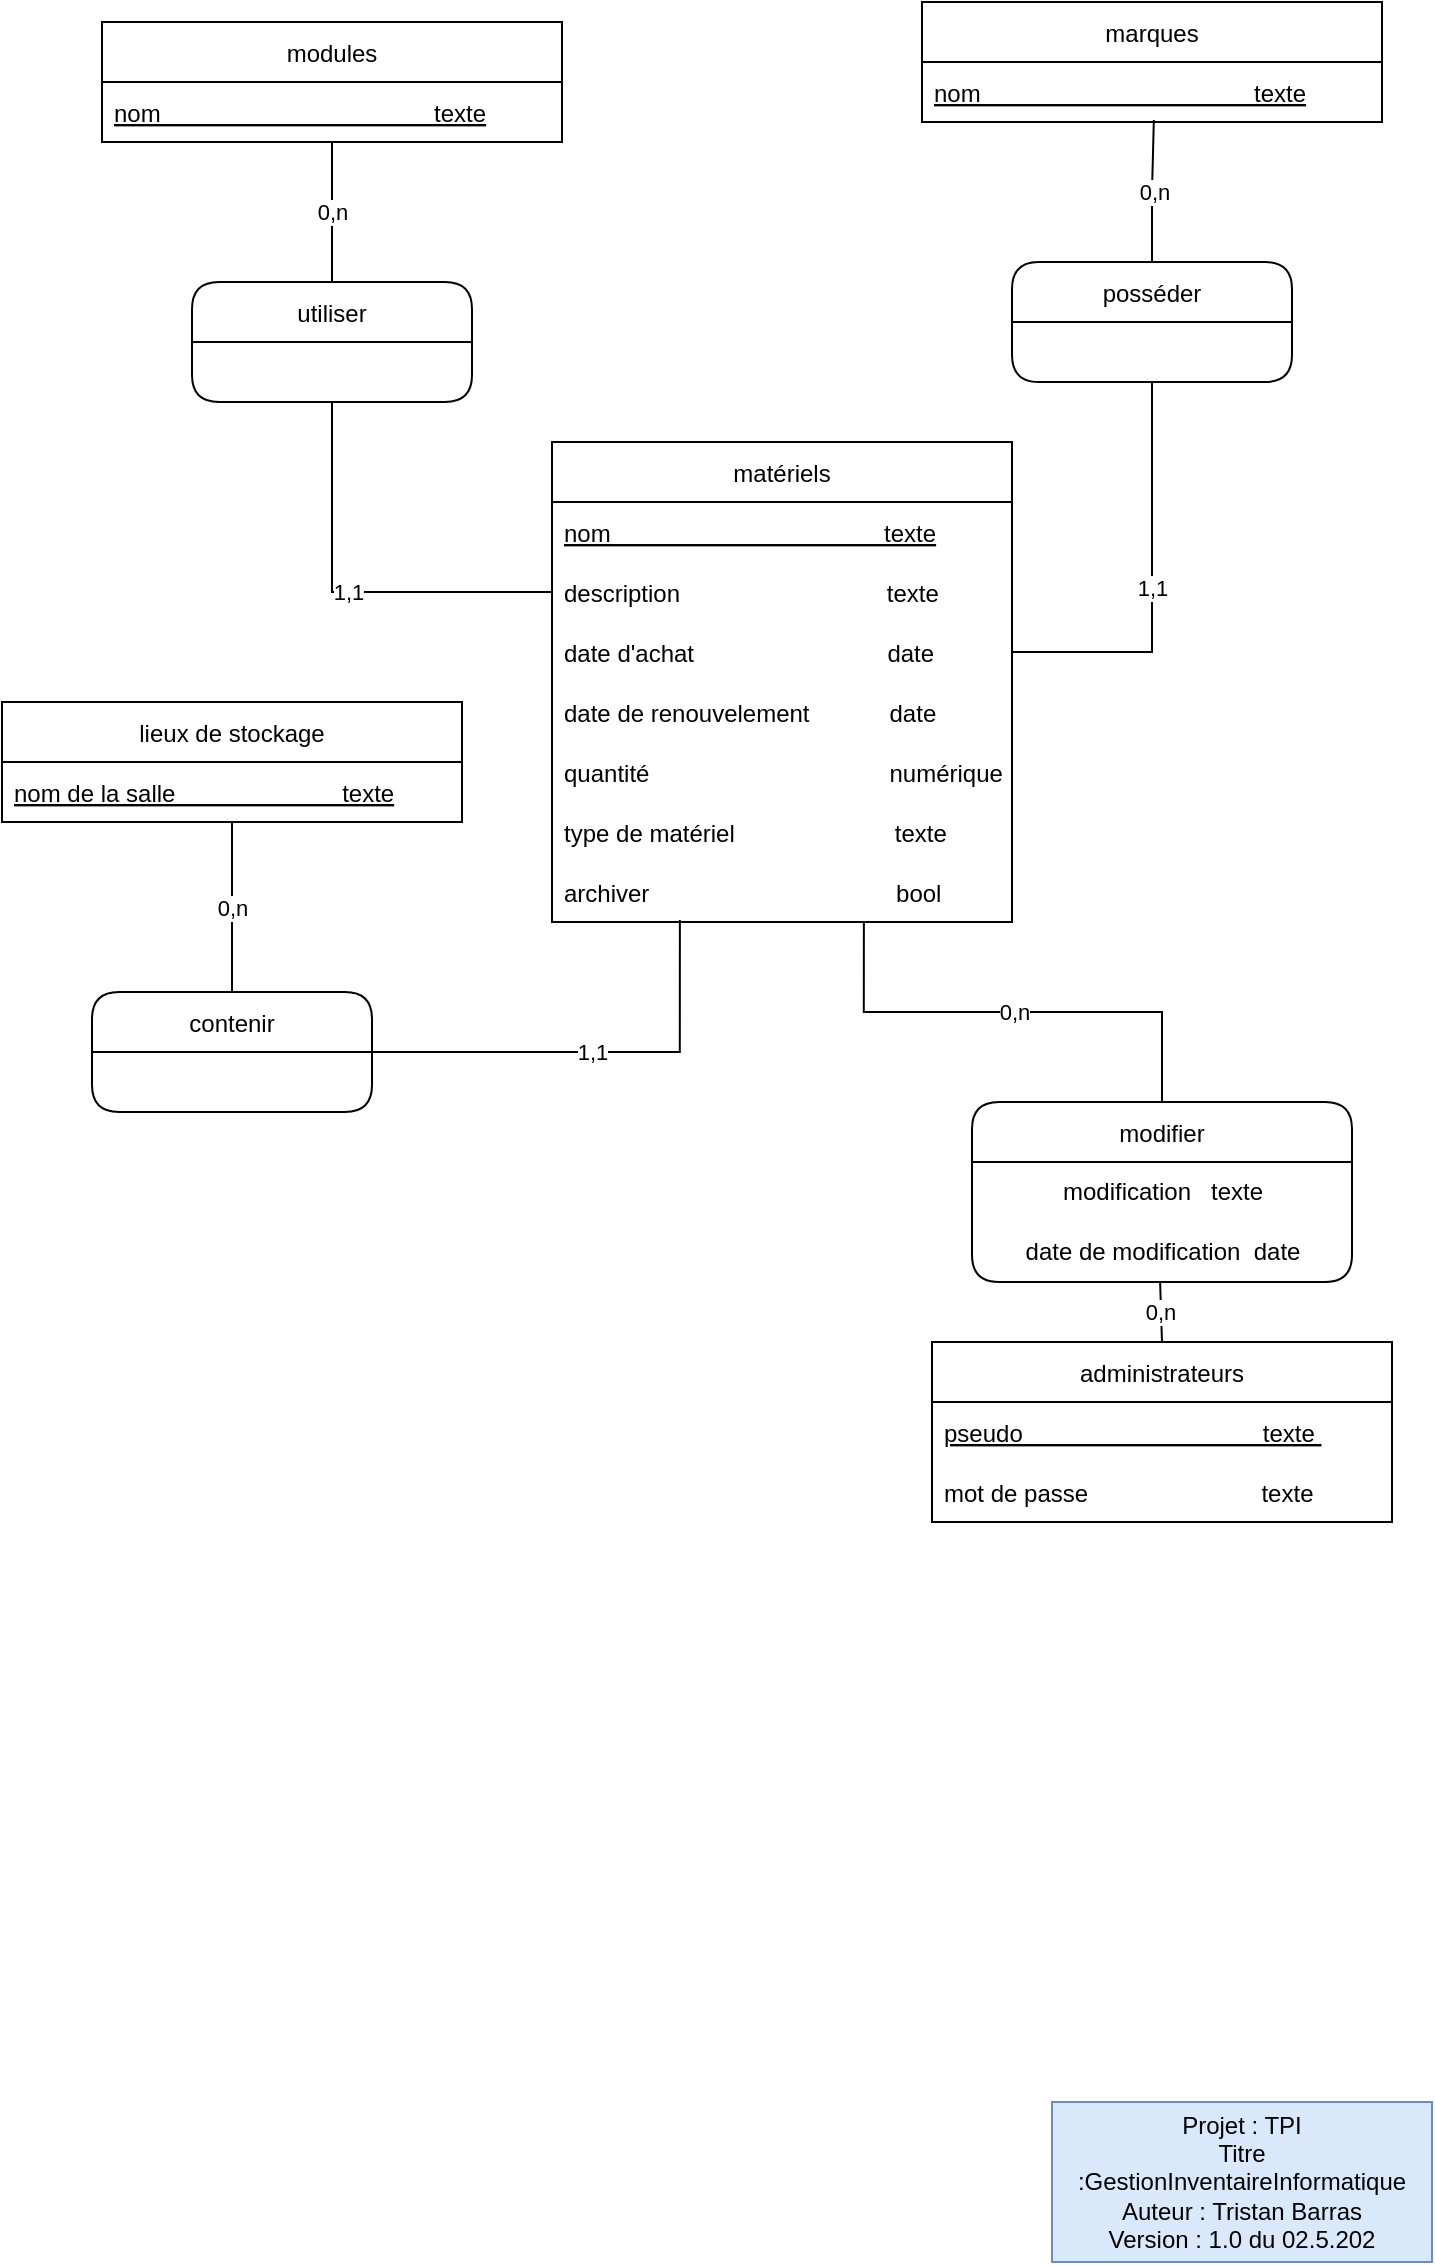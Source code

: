 <mxfile version="21.2.1" type="device">
  <diagram id="Myk2c-XO8lc3Wj15U25M" name="Page-1">
    <mxGraphModel dx="472" dy="828" grid="1" gridSize="10" guides="1" tooltips="1" connect="1" arrows="1" fold="1" page="1" pageScale="1" pageWidth="827" pageHeight="1169" math="0" shadow="0">
      <root>
        <mxCell id="0" />
        <mxCell id="1" parent="0" />
        <mxCell id="oHcUYrTH8CvSLiKEDkyM-22" value="0,n" style="edgeStyle=orthogonalEdgeStyle;rounded=0;orthogonalLoop=1;jettySize=auto;html=1;exitX=0.5;exitY=0;exitDx=0;exitDy=0;entryX=0.495;entryY=1;entryDx=0;entryDy=0;entryPerimeter=0;endArrow=none;endFill=0;" parent="1" source="_bfZ_17q64dIlIBrm2wk-6" target="oHcUYrTH8CvSLiKEDkyM-10" edge="1">
          <mxGeometry relative="1" as="geometry" />
        </mxCell>
        <mxCell id="_bfZ_17q64dIlIBrm2wk-6" value="administrateurs" style="swimlane;fontStyle=0;childLayout=stackLayout;horizontal=1;startSize=30;horizontalStack=0;resizeParent=1;resizeParentMax=0;resizeLast=0;collapsible=1;marginBottom=0;" parent="1" vertex="1">
          <mxGeometry x="560" y="700" width="230" height="90" as="geometry" />
        </mxCell>
        <mxCell id="_bfZ_17q64dIlIBrm2wk-8" value="pseudo                                    texte " style="text;strokeColor=none;fillColor=none;align=left;verticalAlign=middle;spacingLeft=4;spacingRight=4;overflow=hidden;points=[[0,0.5],[1,0.5]];portConstraint=eastwest;rotatable=0;fontStyle=4" parent="_bfZ_17q64dIlIBrm2wk-6" vertex="1">
          <mxGeometry y="30" width="230" height="30" as="geometry" />
        </mxCell>
        <mxCell id="Mbh-8LhL-eHF9Wx7JLHP-1" value="mot de passe                          texte" style="text;strokeColor=none;fillColor=none;align=left;verticalAlign=middle;spacingLeft=4;spacingRight=4;overflow=hidden;points=[[0,0.5],[1,0.5]];portConstraint=eastwest;rotatable=0;fontStyle=0" parent="_bfZ_17q64dIlIBrm2wk-6" vertex="1">
          <mxGeometry y="60" width="230" height="30" as="geometry" />
        </mxCell>
        <mxCell id="_bfZ_17q64dIlIBrm2wk-20" value="matériels" style="swimlane;fontStyle=0;childLayout=stackLayout;horizontal=1;startSize=30;horizontalStack=0;resizeParent=1;resizeParentMax=0;resizeLast=0;collapsible=1;marginBottom=0;" parent="1" vertex="1">
          <mxGeometry x="370" y="250" width="230" height="240" as="geometry" />
        </mxCell>
        <mxCell id="BuztBSBVLQqKi-VXdzew-2" value="nom                                         texte" style="text;strokeColor=none;fillColor=none;align=left;verticalAlign=middle;spacingLeft=4;spacingRight=4;overflow=hidden;points=[[0,0.5],[1,0.5]];portConstraint=eastwest;rotatable=0;fontStyle=4" parent="_bfZ_17q64dIlIBrm2wk-20" vertex="1">
          <mxGeometry y="30" width="230" height="30" as="geometry" />
        </mxCell>
        <mxCell id="oHcUYrTH8CvSLiKEDkyM-1" value="description                               texte" style="text;strokeColor=none;fillColor=none;align=left;verticalAlign=middle;spacingLeft=4;spacingRight=4;overflow=hidden;points=[[0,0.5],[1,0.5]];portConstraint=eastwest;rotatable=0;fontStyle=0" parent="_bfZ_17q64dIlIBrm2wk-20" vertex="1">
          <mxGeometry y="60" width="230" height="30" as="geometry" />
        </mxCell>
        <mxCell id="BuztBSBVLQqKi-VXdzew-5" value="date d&#39;achat                             date" style="text;strokeColor=none;fillColor=none;align=left;verticalAlign=middle;spacingLeft=4;spacingRight=4;overflow=hidden;points=[[0,0.5],[1,0.5]];portConstraint=eastwest;rotatable=0;fontStyle=0" parent="_bfZ_17q64dIlIBrm2wk-20" vertex="1">
          <mxGeometry y="90" width="230" height="30" as="geometry" />
        </mxCell>
        <mxCell id="BuztBSBVLQqKi-VXdzew-1" value="date de renouvelement            date" style="text;strokeColor=none;fillColor=none;align=left;verticalAlign=middle;spacingLeft=4;spacingRight=4;overflow=hidden;points=[[0,0.5],[1,0.5]];portConstraint=eastwest;rotatable=0;fontStyle=0" parent="_bfZ_17q64dIlIBrm2wk-20" vertex="1">
          <mxGeometry y="120" width="230" height="30" as="geometry" />
        </mxCell>
        <mxCell id="BuztBSBVLQqKi-VXdzew-8" value="quantité                                    numérique" style="text;strokeColor=none;fillColor=none;align=left;verticalAlign=middle;spacingLeft=4;spacingRight=4;overflow=hidden;points=[[0,0.5],[1,0.5]];portConstraint=eastwest;rotatable=0;fontStyle=0" parent="_bfZ_17q64dIlIBrm2wk-20" vertex="1">
          <mxGeometry y="150" width="230" height="30" as="geometry" />
        </mxCell>
        <mxCell id="BuztBSBVLQqKi-VXdzew-7" value="type de matériel                        texte" style="text;strokeColor=none;fillColor=none;align=left;verticalAlign=middle;spacingLeft=4;spacingRight=4;overflow=hidden;points=[[0,0.5],[1,0.5]];portConstraint=eastwest;rotatable=0;fontStyle=0" parent="_bfZ_17q64dIlIBrm2wk-20" vertex="1">
          <mxGeometry y="180" width="230" height="30" as="geometry" />
        </mxCell>
        <mxCell id="oHcUYrTH8CvSLiKEDkyM-6" value="archiver                                     bool" style="text;strokeColor=none;fillColor=none;align=left;verticalAlign=middle;spacingLeft=4;spacingRight=4;overflow=hidden;points=[[0,0.5],[1,0.5]];portConstraint=eastwest;rotatable=0;fontStyle=0" parent="_bfZ_17q64dIlIBrm2wk-20" vertex="1">
          <mxGeometry y="210" width="230" height="30" as="geometry" />
        </mxCell>
        <mxCell id="ALkGHs4pYorRjZL_PmKQ-1" value="Projet : TPI&lt;br&gt;Titre :GestionInventaireInformatique&lt;br&gt;Auteur : Tristan Barras&lt;br&gt;Version : 1.0 du 02.5.202" style="rounded=0;whiteSpace=wrap;html=1;fillColor=#dae8fc;strokeColor=#6c8ebf;" parent="1" vertex="1">
          <mxGeometry x="620" y="1080" width="190" height="80" as="geometry" />
        </mxCell>
        <mxCell id="YG6jxeQ6V6Dh80zVmuSg-5" value="marques" style="swimlane;fontStyle=0;childLayout=stackLayout;horizontal=1;startSize=30;horizontalStack=0;resizeParent=1;resizeParentMax=0;resizeLast=0;collapsible=1;marginBottom=0;" parent="1" vertex="1">
          <mxGeometry x="555" y="30" width="230" height="60" as="geometry" />
        </mxCell>
        <mxCell id="YG6jxeQ6V6Dh80zVmuSg-6" value="nom                                         texte" style="text;strokeColor=none;fillColor=none;align=left;verticalAlign=middle;spacingLeft=4;spacingRight=4;overflow=hidden;points=[[0,0.5],[1,0.5]];portConstraint=eastwest;rotatable=0;fontStyle=4" parent="YG6jxeQ6V6Dh80zVmuSg-5" vertex="1">
          <mxGeometry y="30" width="230" height="30" as="geometry" />
        </mxCell>
        <mxCell id="oHcUYrTH8CvSLiKEDkyM-12" value="0,n" style="edgeStyle=orthogonalEdgeStyle;rounded=0;orthogonalLoop=1;jettySize=auto;html=1;exitX=0.5;exitY=0;exitDx=0;exitDy=0;entryX=0.504;entryY=0.967;entryDx=0;entryDy=0;entryPerimeter=0;endArrow=none;endFill=0;" parent="1" source="YG6jxeQ6V6Dh80zVmuSg-9" target="YG6jxeQ6V6Dh80zVmuSg-6" edge="1">
          <mxGeometry relative="1" as="geometry" />
        </mxCell>
        <mxCell id="YG6jxeQ6V6Dh80zVmuSg-9" value="posséder" style="swimlane;fontStyle=0;childLayout=stackLayout;horizontal=1;startSize=30;horizontalStack=0;resizeParent=1;resizeParentMax=0;resizeLast=0;collapsible=1;marginBottom=0;rounded=1;" parent="1" vertex="1">
          <mxGeometry x="600" y="160" width="140" height="60" as="geometry" />
        </mxCell>
        <mxCell id="oHcUYrTH8CvSLiKEDkyM-2" value="modules" style="swimlane;fontStyle=0;childLayout=stackLayout;horizontal=1;startSize=30;horizontalStack=0;resizeParent=1;resizeParentMax=0;resizeLast=0;collapsible=1;marginBottom=0;" parent="1" vertex="1">
          <mxGeometry x="145" y="40" width="230" height="60" as="geometry" />
        </mxCell>
        <mxCell id="oHcUYrTH8CvSLiKEDkyM-3" value="nom                                         texte" style="text;strokeColor=none;fillColor=none;align=left;verticalAlign=middle;spacingLeft=4;spacingRight=4;overflow=hidden;points=[[0,0.5],[1,0.5]];portConstraint=eastwest;rotatable=0;fontStyle=4" parent="oHcUYrTH8CvSLiKEDkyM-2" vertex="1">
          <mxGeometry y="30" width="230" height="30" as="geometry" />
        </mxCell>
        <mxCell id="oHcUYrTH8CvSLiKEDkyM-4" value="lieux de stockage" style="swimlane;fontStyle=0;childLayout=stackLayout;horizontal=1;startSize=30;horizontalStack=0;resizeParent=1;resizeParentMax=0;resizeLast=0;collapsible=1;marginBottom=0;" parent="1" vertex="1">
          <mxGeometry x="95" y="380" width="230" height="60" as="geometry" />
        </mxCell>
        <mxCell id="oHcUYrTH8CvSLiKEDkyM-5" value="nom de la salle                         texte" style="text;strokeColor=none;fillColor=none;align=left;verticalAlign=middle;spacingLeft=4;spacingRight=4;overflow=hidden;points=[[0,0.5],[1,0.5]];portConstraint=eastwest;rotatable=0;fontStyle=4" parent="oHcUYrTH8CvSLiKEDkyM-4" vertex="1">
          <mxGeometry y="30" width="230" height="30" as="geometry" />
        </mxCell>
        <mxCell id="oHcUYrTH8CvSLiKEDkyM-17" value="0,n" style="edgeStyle=orthogonalEdgeStyle;rounded=0;orthogonalLoop=1;jettySize=auto;html=1;exitX=0.5;exitY=0;exitDx=0;exitDy=0;entryX=0.5;entryY=1;entryDx=0;entryDy=0;endArrow=none;endFill=0;" parent="1" source="oHcUYrTH8CvSLiKEDkyM-7" target="oHcUYrTH8CvSLiKEDkyM-2" edge="1">
          <mxGeometry relative="1" as="geometry" />
        </mxCell>
        <mxCell id="oHcUYrTH8CvSLiKEDkyM-7" value="utiliser" style="swimlane;fontStyle=0;childLayout=stackLayout;horizontal=1;startSize=30;horizontalStack=0;resizeParent=1;resizeParentMax=0;resizeLast=0;collapsible=1;marginBottom=0;rounded=1;" parent="1" vertex="1">
          <mxGeometry x="190" y="170" width="140" height="60" as="geometry" />
        </mxCell>
        <mxCell id="oHcUYrTH8CvSLiKEDkyM-18" value="1,1" style="edgeStyle=orthogonalEdgeStyle;rounded=0;orthogonalLoop=1;jettySize=auto;html=1;exitX=1;exitY=0.5;exitDx=0;exitDy=0;entryX=0.278;entryY=0.967;entryDx=0;entryDy=0;entryPerimeter=0;endArrow=none;endFill=0;" parent="1" source="oHcUYrTH8CvSLiKEDkyM-8" target="oHcUYrTH8CvSLiKEDkyM-6" edge="1">
          <mxGeometry relative="1" as="geometry" />
        </mxCell>
        <mxCell id="oHcUYrTH8CvSLiKEDkyM-20" value="0,n" style="edgeStyle=orthogonalEdgeStyle;rounded=0;orthogonalLoop=1;jettySize=auto;html=1;exitX=0.5;exitY=0;exitDx=0;exitDy=0;entryX=0.5;entryY=1;entryDx=0;entryDy=0;endArrow=none;endFill=0;" parent="1" source="oHcUYrTH8CvSLiKEDkyM-8" target="oHcUYrTH8CvSLiKEDkyM-4" edge="1">
          <mxGeometry relative="1" as="geometry" />
        </mxCell>
        <mxCell id="oHcUYrTH8CvSLiKEDkyM-8" value="contenir" style="swimlane;fontStyle=0;childLayout=stackLayout;horizontal=1;startSize=30;horizontalStack=0;resizeParent=1;resizeParentMax=0;resizeLast=0;collapsible=1;marginBottom=0;rounded=1;" parent="1" vertex="1">
          <mxGeometry x="140" y="525" width="140" height="60" as="geometry" />
        </mxCell>
        <mxCell id="oHcUYrTH8CvSLiKEDkyM-21" value="0,n" style="edgeStyle=orthogonalEdgeStyle;rounded=0;orthogonalLoop=1;jettySize=auto;html=1;exitX=0.5;exitY=0;exitDx=0;exitDy=0;entryX=0.678;entryY=1;entryDx=0;entryDy=0;entryPerimeter=0;endArrow=none;endFill=0;" parent="1" source="oHcUYrTH8CvSLiKEDkyM-9" target="oHcUYrTH8CvSLiKEDkyM-6" edge="1">
          <mxGeometry relative="1" as="geometry" />
        </mxCell>
        <mxCell id="oHcUYrTH8CvSLiKEDkyM-9" value="modifier" style="swimlane;fontStyle=0;childLayout=stackLayout;horizontal=1;startSize=30;horizontalStack=0;resizeParent=1;resizeParentMax=0;resizeLast=0;collapsible=1;marginBottom=0;rounded=1;" parent="1" vertex="1">
          <mxGeometry x="580" y="580" width="190" height="90" as="geometry" />
        </mxCell>
        <mxCell id="4Q64svylH5FL99mHcN39-1" value="modification&lt;span style=&quot;white-space: pre;&quot;&gt; &lt;/span&gt;&lt;span style=&quot;white-space: pre;&quot;&gt; &lt;/span&gt;&lt;span style=&quot;white-space: pre;&quot;&gt; &lt;/span&gt;texte" style="text;html=1;align=center;verticalAlign=middle;resizable=0;points=[];autosize=1;strokeColor=none;fillColor=none;" parent="oHcUYrTH8CvSLiKEDkyM-9" vertex="1">
          <mxGeometry y="30" width="190" height="30" as="geometry" />
        </mxCell>
        <mxCell id="oHcUYrTH8CvSLiKEDkyM-10" value="date&lt;span style=&quot;white-space: pre;&quot;&gt; &lt;/span&gt;de modification&lt;span style=&quot;white-space: pre;&quot;&gt;&lt;span style=&quot;white-space: pre;&quot;&gt; &lt;/span&gt; &lt;/span&gt;date" style="text;html=1;align=center;verticalAlign=middle;resizable=0;points=[];autosize=1;strokeColor=none;fillColor=none;" parent="oHcUYrTH8CvSLiKEDkyM-9" vertex="1">
          <mxGeometry y="60" width="190" height="30" as="geometry" />
        </mxCell>
        <mxCell id="oHcUYrTH8CvSLiKEDkyM-11" value="1,1" style="edgeStyle=orthogonalEdgeStyle;rounded=0;orthogonalLoop=1;jettySize=auto;html=1;exitX=1;exitY=0.5;exitDx=0;exitDy=0;entryX=0.5;entryY=1;entryDx=0;entryDy=0;endArrow=none;endFill=0;" parent="1" source="BuztBSBVLQqKi-VXdzew-5" target="YG6jxeQ6V6Dh80zVmuSg-9" edge="1">
          <mxGeometry relative="1" as="geometry" />
        </mxCell>
        <mxCell id="oHcUYrTH8CvSLiKEDkyM-14" value="1,1" style="edgeStyle=orthogonalEdgeStyle;rounded=0;orthogonalLoop=1;jettySize=auto;html=1;exitX=0;exitY=0.5;exitDx=0;exitDy=0;entryX=0.5;entryY=1;entryDx=0;entryDy=0;endArrow=none;endFill=0;" parent="1" source="oHcUYrTH8CvSLiKEDkyM-1" target="oHcUYrTH8CvSLiKEDkyM-7" edge="1">
          <mxGeometry relative="1" as="geometry" />
        </mxCell>
      </root>
    </mxGraphModel>
  </diagram>
</mxfile>
